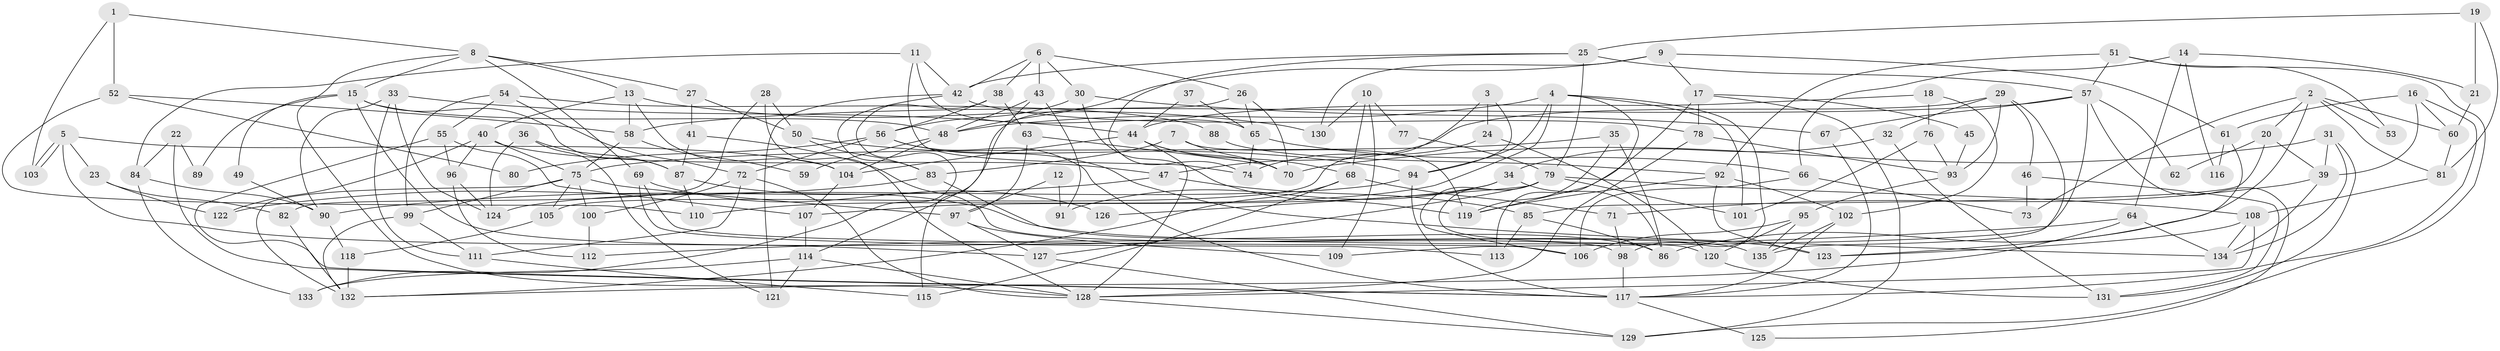 // coarse degree distribution, {5: 0.2235294117647059, 3: 0.16470588235294117, 7: 0.09411764705882353, 9: 0.011764705882352941, 6: 0.2, 12: 0.011764705882352941, 4: 0.16470588235294117, 10: 0.023529411764705882, 2: 0.07058823529411765, 11: 0.023529411764705882, 8: 0.011764705882352941}
// Generated by graph-tools (version 1.1) at 2025/42/03/06/25 10:42:01]
// undirected, 135 vertices, 270 edges
graph export_dot {
graph [start="1"]
  node [color=gray90,style=filled];
  1;
  2;
  3;
  4;
  5;
  6;
  7;
  8;
  9;
  10;
  11;
  12;
  13;
  14;
  15;
  16;
  17;
  18;
  19;
  20;
  21;
  22;
  23;
  24;
  25;
  26;
  27;
  28;
  29;
  30;
  31;
  32;
  33;
  34;
  35;
  36;
  37;
  38;
  39;
  40;
  41;
  42;
  43;
  44;
  45;
  46;
  47;
  48;
  49;
  50;
  51;
  52;
  53;
  54;
  55;
  56;
  57;
  58;
  59;
  60;
  61;
  62;
  63;
  64;
  65;
  66;
  67;
  68;
  69;
  70;
  71;
  72;
  73;
  74;
  75;
  76;
  77;
  78;
  79;
  80;
  81;
  82;
  83;
  84;
  85;
  86;
  87;
  88;
  89;
  90;
  91;
  92;
  93;
  94;
  95;
  96;
  97;
  98;
  99;
  100;
  101;
  102;
  103;
  104;
  105;
  106;
  107;
  108;
  109;
  110;
  111;
  112;
  113;
  114;
  115;
  116;
  117;
  118;
  119;
  120;
  121;
  122;
  123;
  124;
  125;
  126;
  127;
  128;
  129;
  130;
  131;
  132;
  133;
  134;
  135;
  1 -- 8;
  1 -- 52;
  1 -- 103;
  2 -- 81;
  2 -- 86;
  2 -- 20;
  2 -- 53;
  2 -- 60;
  2 -- 73;
  3 -- 24;
  3 -- 94;
  3 -- 105;
  4 -- 98;
  4 -- 94;
  4 -- 48;
  4 -- 101;
  4 -- 110;
  4 -- 113;
  5 -- 23;
  5 -- 103;
  5 -- 103;
  5 -- 104;
  5 -- 127;
  6 -- 30;
  6 -- 42;
  6 -- 26;
  6 -- 38;
  6 -- 43;
  7 -- 119;
  7 -- 70;
  7 -- 83;
  8 -- 13;
  8 -- 128;
  8 -- 15;
  8 -- 27;
  8 -- 69;
  9 -- 48;
  9 -- 17;
  9 -- 61;
  9 -- 130;
  10 -- 130;
  10 -- 68;
  10 -- 77;
  10 -- 109;
  11 -- 74;
  11 -- 42;
  11 -- 65;
  11 -- 84;
  12 -- 91;
  12 -- 97;
  13 -- 40;
  13 -- 104;
  13 -- 58;
  13 -- 130;
  14 -- 66;
  14 -- 64;
  14 -- 21;
  14 -- 116;
  15 -- 48;
  15 -- 49;
  15 -- 87;
  15 -- 89;
  15 -- 135;
  16 -- 117;
  16 -- 60;
  16 -- 39;
  16 -- 61;
  17 -- 78;
  17 -- 119;
  17 -- 45;
  17 -- 129;
  18 -- 44;
  18 -- 76;
  18 -- 102;
  19 -- 81;
  19 -- 25;
  19 -- 21;
  20 -- 85;
  20 -- 39;
  20 -- 62;
  21 -- 60;
  22 -- 84;
  22 -- 117;
  22 -- 89;
  23 -- 122;
  23 -- 82;
  24 -- 120;
  24 -- 74;
  25 -- 57;
  25 -- 79;
  25 -- 42;
  25 -- 74;
  26 -- 114;
  26 -- 65;
  26 -- 70;
  27 -- 41;
  27 -- 50;
  28 -- 128;
  28 -- 50;
  28 -- 82;
  29 -- 46;
  29 -- 135;
  29 -- 32;
  29 -- 47;
  29 -- 93;
  30 -- 67;
  30 -- 56;
  30 -- 119;
  31 -- 70;
  31 -- 39;
  31 -- 131;
  31 -- 134;
  32 -- 131;
  32 -- 34;
  33 -- 111;
  33 -- 90;
  33 -- 44;
  33 -- 124;
  34 -- 107;
  34 -- 86;
  34 -- 91;
  35 -- 86;
  35 -- 75;
  35 -- 119;
  36 -- 87;
  36 -- 124;
  36 -- 121;
  37 -- 65;
  37 -- 44;
  38 -- 56;
  38 -- 63;
  38 -- 133;
  39 -- 71;
  39 -- 134;
  40 -- 75;
  40 -- 47;
  40 -- 96;
  40 -- 122;
  41 -- 98;
  41 -- 87;
  42 -- 78;
  42 -- 83;
  42 -- 121;
  43 -- 48;
  43 -- 91;
  43 -- 115;
  44 -- 104;
  44 -- 68;
  44 -- 70;
  44 -- 128;
  45 -- 93;
  46 -- 131;
  46 -- 73;
  47 -- 90;
  47 -- 85;
  48 -- 104;
  48 -- 59;
  49 -- 90;
  50 -- 83;
  50 -- 94;
  51 -- 129;
  51 -- 57;
  51 -- 53;
  51 -- 92;
  52 -- 58;
  52 -- 110;
  52 -- 80;
  54 -- 99;
  54 -- 72;
  54 -- 55;
  54 -- 88;
  55 -- 96;
  55 -- 107;
  55 -- 117;
  56 -- 134;
  56 -- 117;
  56 -- 72;
  56 -- 80;
  57 -- 109;
  57 -- 58;
  57 -- 62;
  57 -- 67;
  57 -- 125;
  58 -- 75;
  58 -- 59;
  60 -- 81;
  61 -- 116;
  61 -- 123;
  63 -- 70;
  63 -- 97;
  64 -- 134;
  64 -- 132;
  64 -- 112;
  65 -- 66;
  65 -- 74;
  66 -- 106;
  66 -- 73;
  67 -- 117;
  68 -- 132;
  68 -- 71;
  68 -- 115;
  69 -- 113;
  69 -- 106;
  69 -- 126;
  71 -- 98;
  72 -- 128;
  72 -- 100;
  72 -- 111;
  75 -- 97;
  75 -- 100;
  75 -- 99;
  75 -- 105;
  75 -- 132;
  76 -- 101;
  76 -- 93;
  77 -- 79;
  78 -- 128;
  78 -- 93;
  79 -- 108;
  79 -- 127;
  79 -- 101;
  79 -- 106;
  79 -- 120;
  79 -- 126;
  81 -- 108;
  82 -- 132;
  83 -- 86;
  83 -- 122;
  84 -- 133;
  84 -- 90;
  85 -- 86;
  85 -- 113;
  87 -- 123;
  87 -- 110;
  88 -- 92;
  90 -- 118;
  92 -- 119;
  92 -- 102;
  92 -- 123;
  93 -- 95;
  94 -- 117;
  94 -- 124;
  95 -- 106;
  95 -- 135;
  95 -- 120;
  96 -- 124;
  96 -- 112;
  97 -- 127;
  97 -- 109;
  98 -- 117;
  99 -- 111;
  99 -- 132;
  100 -- 112;
  102 -- 117;
  102 -- 135;
  104 -- 107;
  105 -- 118;
  107 -- 114;
  108 -- 123;
  108 -- 134;
  108 -- 128;
  111 -- 115;
  114 -- 121;
  114 -- 128;
  114 -- 133;
  117 -- 125;
  118 -- 132;
  120 -- 131;
  127 -- 129;
  128 -- 129;
}
